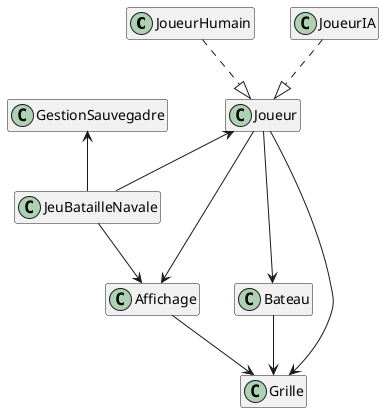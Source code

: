 @startuml
hide members
JoueurHumain ..|> Joueur
JoueurIA ..|> Joueur
Joueur<-- JeuBatailleNavale
Bateau --> Grille
Affichage --> Grille
Grille <-- Joueur
Joueur --> Bateau
JeuBatailleNavale --> Affichage
GestionSauvegadre<-- JeuBatailleNavale
Joueur -->Affichage
@enduml
